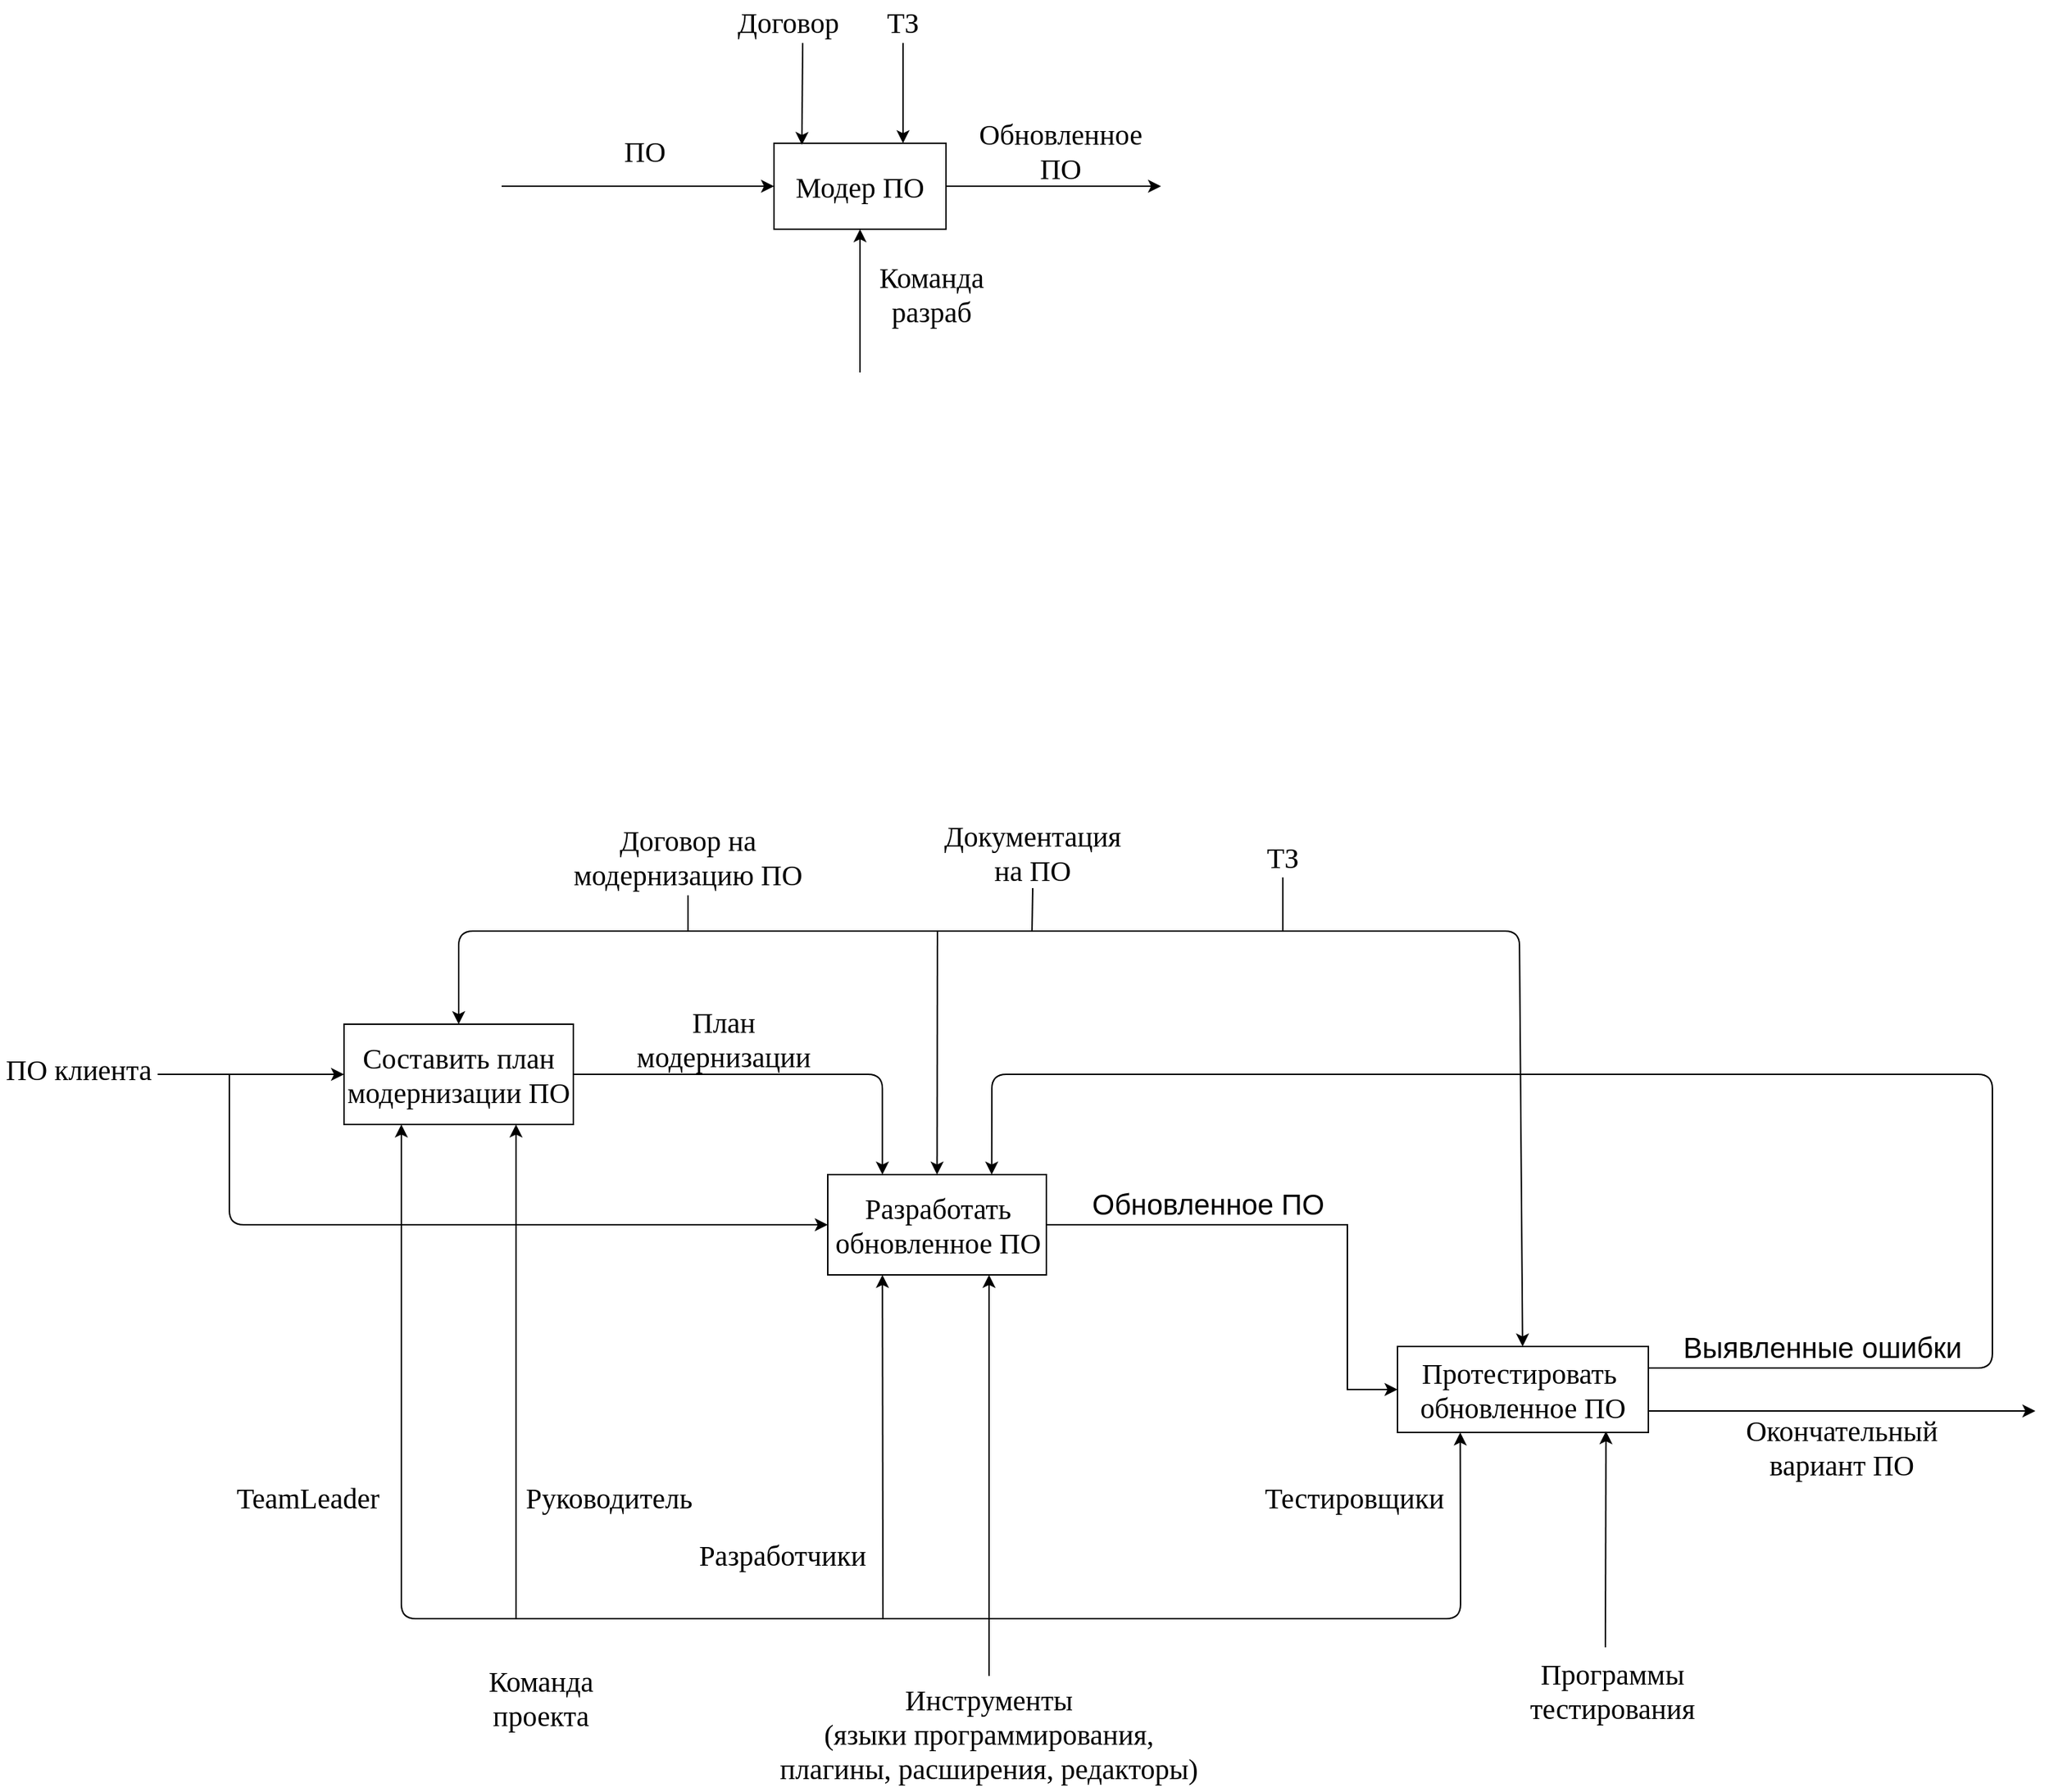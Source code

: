 <mxfile version="20.5.3" type="device"><diagram id="3OsPEfAOoyPaBum_UQUX" name="Страница 1"><mxGraphModel dx="1185" dy="3962" grid="1" gridSize="10" guides="1" tooltips="1" connect="1" arrows="1" fold="1" page="1" pageScale="1" pageWidth="4681" pageHeight="3300" math="0" shadow="0"><root><mxCell id="0"/><mxCell id="1" parent="0"/><mxCell id="r1taB-R416jp5Ci9KCOe-14" value="" style="edgeStyle=orthogonalEdgeStyle;rounded=1;orthogonalLoop=1;jettySize=auto;html=1;fontFamily=Times New Roman;fontSize=20;entryX=0.25;entryY=0;entryDx=0;entryDy=0;" parent="1" source="r1taB-R416jp5Ci9KCOe-7" target="r1taB-R416jp5Ci9KCOe-13" edge="1"><mxGeometry relative="1" as="geometry"/></mxCell><mxCell id="r1taB-R416jp5Ci9KCOe-7" value="Составить план модернизации ПО" style="rounded=0;whiteSpace=wrap;html=1;fontFamily=Times New Roman;fontSize=20;" parent="1" vertex="1"><mxGeometry x="320" y="205" width="160" height="70" as="geometry"/></mxCell><mxCell id="r1taB-R416jp5Ci9KCOe-8" value="" style="endArrow=classic;html=1;rounded=1;fontFamily=Times New Roman;fontSize=20;entryX=0.5;entryY=0;entryDx=0;entryDy=0;startArrow=classic;startFill=1;" parent="1" source="r1taB-R416jp5Ci9KCOe-17" target="r1taB-R416jp5Ci9KCOe-7" edge="1"><mxGeometry width="50" height="50" relative="1" as="geometry"><mxPoint x="1290" y="570" as="sourcePoint"/><mxPoint x="550" y="240" as="targetPoint"/><Array as="points"><mxPoint x="1140" y="140"/><mxPoint x="400" y="140"/></Array></mxGeometry></mxCell><mxCell id="r1taB-R416jp5Ci9KCOe-9" value="ТЗ" style="text;html=1;strokeColor=none;fillColor=none;align=center;verticalAlign=middle;whiteSpace=wrap;rounded=0;fontFamily=Times New Roman;fontSize=20;" parent="1" vertex="1"><mxGeometry x="945" y="72.5" width="60" height="30" as="geometry"/></mxCell><mxCell id="r1taB-R416jp5Ci9KCOe-10" value="" style="endArrow=classic;html=1;rounded=1;fontFamily=Times New Roman;fontSize=20;startArrow=classic;startFill=1;exitX=0.25;exitY=1;exitDx=0;exitDy=0;entryX=0.25;entryY=1;entryDx=0;entryDy=0;" parent="1" source="r1taB-R416jp5Ci9KCOe-17" edge="1" target="r1taB-R416jp5Ci9KCOe-7"><mxGeometry width="50" height="50" relative="1" as="geometry"><mxPoint x="410" y="680" as="sourcePoint"/><mxPoint x="360" y="280" as="targetPoint"/><Array as="points"><mxPoint x="1099" y="620"/><mxPoint x="360" y="620"/></Array></mxGeometry></mxCell><mxCell id="r1taB-R416jp5Ci9KCOe-11" value="TeamLeader" style="text;html=1;strokeColor=none;fillColor=none;align=center;verticalAlign=middle;whiteSpace=wrap;rounded=0;fontFamily=Times New Roman;fontSize=20;" parent="1" vertex="1"><mxGeometry x="230" y="520" width="130" height="30" as="geometry"/></mxCell><mxCell id="r1taB-R416jp5Ci9KCOe-18" value="" style="edgeStyle=orthogonalEdgeStyle;rounded=0;orthogonalLoop=1;jettySize=auto;html=1;fontFamily=Times New Roman;fontSize=20;entryX=0;entryY=0.5;entryDx=0;entryDy=0;" parent="1" source="r1taB-R416jp5Ci9KCOe-13" target="r1taB-R416jp5Ci9KCOe-17" edge="1"><mxGeometry relative="1" as="geometry"><Array as="points"><mxPoint x="1020" y="345"/><mxPoint x="1020" y="460"/></Array></mxGeometry></mxCell><mxCell id="r1taB-R416jp5Ci9KCOe-13" value="Разработать обновленное ПО" style="whiteSpace=wrap;html=1;fontSize=20;fontFamily=Times New Roman;rounded=0;" parent="1" vertex="1"><mxGeometry x="657.5" y="310" width="152.5" height="70" as="geometry"/></mxCell><mxCell id="r1taB-R416jp5Ci9KCOe-15" value="" style="endArrow=classic;html=1;rounded=0;fontFamily=Times New Roman;fontSize=20;entryX=0.25;entryY=1;entryDx=0;entryDy=0;" parent="1" target="r1taB-R416jp5Ci9KCOe-13" edge="1"><mxGeometry width="50" height="50" relative="1" as="geometry"><mxPoint x="696" y="620" as="sourcePoint"/><mxPoint x="630" y="340" as="targetPoint"/></mxGeometry></mxCell><mxCell id="r1taB-R416jp5Ci9KCOe-16" value="Разработчики" style="text;html=1;strokeColor=none;fillColor=none;align=center;verticalAlign=middle;whiteSpace=wrap;rounded=0;fontFamily=Times New Roman;fontSize=20;rotation=0;" parent="1" vertex="1"><mxGeometry x="556" y="560" width="140" height="30" as="geometry"/></mxCell><mxCell id="r1taB-R416jp5Ci9KCOe-17" value="Протестировать&amp;nbsp;&lt;br&gt;обновленное ПО" style="whiteSpace=wrap;html=1;fontSize=20;fontFamily=Times New Roman;rounded=0;" parent="1" vertex="1"><mxGeometry x="1055" y="430" width="175" height="60" as="geometry"/></mxCell><mxCell id="r1taB-R416jp5Ci9KCOe-20" value="Тестировщики" style="text;html=1;strokeColor=none;fillColor=none;align=center;verticalAlign=middle;whiteSpace=wrap;rounded=0;fontFamily=Times New Roman;fontSize=20;" parent="1" vertex="1"><mxGeometry x="950" y="520" width="150" height="30" as="geometry"/></mxCell><mxCell id="r1taB-R416jp5Ci9KCOe-27" value="Модер ПО" style="rounded=0;whiteSpace=wrap;html=1;fontFamily=Times New Roman;fontSize=20;" parent="1" vertex="1"><mxGeometry x="620" y="-410" width="120" height="60" as="geometry"/></mxCell><mxCell id="r1taB-R416jp5Ci9KCOe-28" value="" style="endArrow=classic;html=1;rounded=0;fontFamily=Times New Roman;fontSize=20;entryX=0.162;entryY=0.019;entryDx=0;entryDy=0;entryPerimeter=0;" parent="1" target="r1taB-R416jp5Ci9KCOe-27" edge="1"><mxGeometry width="50" height="50" relative="1" as="geometry"><mxPoint x="640" y="-480" as="sourcePoint"/><mxPoint x="700" y="-400" as="targetPoint"/></mxGeometry></mxCell><mxCell id="r1taB-R416jp5Ci9KCOe-29" value="Договор" style="text;html=1;strokeColor=none;fillColor=none;align=center;verticalAlign=middle;whiteSpace=wrap;rounded=0;fontFamily=Times New Roman;fontSize=20;" parent="1" vertex="1"><mxGeometry x="600" y="-510" width="60" height="30" as="geometry"/></mxCell><mxCell id="r1taB-R416jp5Ci9KCOe-30" value="" style="endArrow=classic;html=1;rounded=0;fontFamily=Times New Roman;fontSize=20;entryX=0.5;entryY=1;entryDx=0;entryDy=0;" parent="1" target="r1taB-R416jp5Ci9KCOe-27" edge="1"><mxGeometry width="50" height="50" relative="1" as="geometry"><mxPoint x="680" y="-250" as="sourcePoint"/><mxPoint x="700" y="-400" as="targetPoint"/></mxGeometry></mxCell><mxCell id="r1taB-R416jp5Ci9KCOe-32" value="Команда разраб" style="text;html=1;strokeColor=none;fillColor=none;align=center;verticalAlign=middle;whiteSpace=wrap;rounded=0;fontFamily=Times New Roman;fontSize=20;" parent="1" vertex="1"><mxGeometry x="700" y="-320" width="60" height="30" as="geometry"/></mxCell><mxCell id="r1taB-R416jp5Ci9KCOe-33" value="" style="endArrow=classic;html=1;rounded=0;fontFamily=Times New Roman;fontSize=20;" parent="1" target="r1taB-R416jp5Ci9KCOe-27" edge="1"><mxGeometry width="50" height="50" relative="1" as="geometry"><mxPoint x="430" y="-380" as="sourcePoint"/><mxPoint x="610" y="-380" as="targetPoint"/></mxGeometry></mxCell><mxCell id="r1taB-R416jp5Ci9KCOe-34" value="ПО" style="text;html=1;strokeColor=none;fillColor=none;align=center;verticalAlign=middle;whiteSpace=wrap;rounded=0;fontFamily=Times New Roman;fontSize=20;" parent="1" vertex="1"><mxGeometry x="500" y="-420" width="60" height="30" as="geometry"/></mxCell><mxCell id="r1taB-R416jp5Ci9KCOe-35" value="" style="endArrow=classic;html=1;rounded=0;fontFamily=Times New Roman;fontSize=20;exitX=1;exitY=0.5;exitDx=0;exitDy=0;" parent="1" source="r1taB-R416jp5Ci9KCOe-27" edge="1"><mxGeometry width="50" height="50" relative="1" as="geometry"><mxPoint x="650" y="-360" as="sourcePoint"/><mxPoint x="890" y="-380" as="targetPoint"/></mxGeometry></mxCell><mxCell id="r1taB-R416jp5Ci9KCOe-36" value="Обновленное ПО" style="text;html=1;strokeColor=none;fillColor=none;align=center;verticalAlign=middle;whiteSpace=wrap;rounded=0;fontFamily=Times New Roman;fontSize=20;" parent="1" vertex="1"><mxGeometry x="790" y="-420" width="60" height="30" as="geometry"/></mxCell><mxCell id="r1taB-R416jp5Ci9KCOe-37" value="Команда проекта" style="text;html=1;strokeColor=none;fillColor=none;align=center;verticalAlign=middle;whiteSpace=wrap;rounded=0;fontFamily=Times New Roman;fontSize=20;" parent="1" vertex="1"><mxGeometry x="390" y="650" width="135" height="50" as="geometry"/></mxCell><mxCell id="r1taB-R416jp5Ci9KCOe-38" value="" style="endArrow=classic;html=1;rounded=1;fontFamily=Times New Roman;fontSize=20;entryX=0.5;entryY=0;entryDx=0;entryDy=0;" parent="1" target="r1taB-R416jp5Ci9KCOe-13" edge="1"><mxGeometry width="50" height="50" relative="1" as="geometry"><mxPoint x="734" y="140" as="sourcePoint"/><mxPoint x="755" y="290" as="targetPoint"/></mxGeometry></mxCell><mxCell id="r1taB-R416jp5Ci9KCOe-39" value="" style="endArrow=classic;html=1;rounded=1;fontFamily=Times New Roman;fontSize=20;exitX=1;exitY=0.75;exitDx=0;exitDy=0;" parent="1" source="r1taB-R416jp5Ci9KCOe-17" edge="1"><mxGeometry width="50" height="50" relative="1" as="geometry"><mxPoint x="1260" y="470" as="sourcePoint"/><mxPoint x="1500" y="475" as="targetPoint"/></mxGeometry></mxCell><mxCell id="r1taB-R416jp5Ci9KCOe-40" value="Окончательный вариант ПО" style="text;html=1;strokeColor=none;fillColor=none;align=center;verticalAlign=middle;whiteSpace=wrap;rounded=0;fontFamily=Times New Roman;fontSize=20;" parent="1" vertex="1"><mxGeometry x="1270" y="475" width="190" height="50" as="geometry"/></mxCell><mxCell id="r1taB-R416jp5Ci9KCOe-41" value="" style="endArrow=classic;html=1;rounded=1;fontFamily=Times New Roman;fontSize=20;entryX=0;entryY=0.5;entryDx=0;entryDy=0;" parent="1" target="r1taB-R416jp5Ci9KCOe-13" edge="1"><mxGeometry width="50" height="50" relative="1" as="geometry"><mxPoint x="240" y="240" as="sourcePoint"/><mxPoint x="840" y="350" as="targetPoint"/><Array as="points"><mxPoint x="240" y="345"/></Array></mxGeometry></mxCell><mxCell id="r1taB-R416jp5Ci9KCOe-42" value="ПО клиента" style="text;html=1;strokeColor=none;fillColor=none;align=center;verticalAlign=middle;whiteSpace=wrap;rounded=0;fontFamily=Times New Roman;fontSize=20;" parent="1" vertex="1"><mxGeometry x="80" y="221" width="110" height="30" as="geometry"/></mxCell><mxCell id="r1taB-R416jp5Ci9KCOe-43" value="" style="endArrow=classic;html=1;rounded=1;fontFamily=Times New Roman;fontSize=20;entryX=0.75;entryY=1;entryDx=0;entryDy=0;" parent="1" edge="1" target="r1taB-R416jp5Ci9KCOe-7"><mxGeometry width="50" height="50" relative="1" as="geometry"><mxPoint x="440" y="620" as="sourcePoint"/><mxPoint x="460" y="280" as="targetPoint"/></mxGeometry></mxCell><mxCell id="r1taB-R416jp5Ci9KCOe-44" value="Руководитель" style="text;html=1;strokeColor=none;fillColor=none;align=center;verticalAlign=middle;whiteSpace=wrap;rounded=0;fontFamily=Times New Roman;fontSize=20;" parent="1" vertex="1"><mxGeometry x="440" y="520" width="130" height="30" as="geometry"/></mxCell><mxCell id="r1taB-R416jp5Ci9KCOe-45" value="План модернизации" style="text;html=1;strokeColor=none;fillColor=none;align=center;verticalAlign=middle;whiteSpace=wrap;rounded=0;fontFamily=Times New Roman;fontSize=20;" parent="1" vertex="1"><mxGeometry x="500" y="190" width="170" height="50" as="geometry"/></mxCell><mxCell id="r1taB-R416jp5Ci9KCOe-50" value="" style="endArrow=classic;html=1;rounded=1;fontFamily=Times New Roman;fontSize=20;entryX=0.75;entryY=0;entryDx=0;entryDy=0;" parent="1" target="r1taB-R416jp5Ci9KCOe-27" edge="1"><mxGeometry width="50" height="50" relative="1" as="geometry"><mxPoint x="710" y="-480" as="sourcePoint"/><mxPoint x="710" y="-450" as="targetPoint"/></mxGeometry></mxCell><mxCell id="r1taB-R416jp5Ci9KCOe-51" value="ТЗ" style="text;html=1;strokeColor=none;fillColor=none;align=center;verticalAlign=middle;whiteSpace=wrap;rounded=0;fontFamily=Times New Roman;fontSize=20;" parent="1" vertex="1"><mxGeometry x="680" y="-510" width="60" height="30" as="geometry"/></mxCell><mxCell id="r1taB-R416jp5Ci9KCOe-56" value="Договор на модернизацию ПО" style="text;html=1;strokeColor=none;fillColor=none;align=center;verticalAlign=middle;whiteSpace=wrap;rounded=0;fontFamily=Times New Roman;fontSize=20;" parent="1" vertex="1"><mxGeometry x="450" y="60" width="220" height="55" as="geometry"/></mxCell><mxCell id="r1taB-R416jp5Ci9KCOe-57" value="" style="endArrow=classic;html=1;rounded=1;fontFamily=Times New Roman;fontSize=20;exitX=0.5;exitY=0;exitDx=0;exitDy=0;" parent="1" edge="1" source="r1taB-R416jp5Ci9KCOe-58"><mxGeometry width="50" height="50" relative="1" as="geometry"><mxPoint x="720" y="650" as="sourcePoint"/><mxPoint x="770" y="380" as="targetPoint"/></mxGeometry></mxCell><mxCell id="r1taB-R416jp5Ci9KCOe-58" value="Инструменты&lt;br&gt;(языки программирования, плагины, расширения, редакторы)" style="text;html=1;strokeColor=none;fillColor=none;align=center;verticalAlign=middle;whiteSpace=wrap;rounded=0;fontFamily=Times New Roman;fontSize=20;" parent="1" vertex="1"><mxGeometry x="620" y="660" width="300" height="80" as="geometry"/></mxCell><mxCell id="r1taB-R416jp5Ci9KCOe-59" value="" style="endArrow=classic;html=1;rounded=1;fontFamily=Times New Roman;fontSize=20;entryX=0.831;entryY=0.986;entryDx=0;entryDy=0;entryPerimeter=0;" parent="1" target="r1taB-R416jp5Ci9KCOe-17" edge="1"><mxGeometry width="50" height="50" relative="1" as="geometry"><mxPoint x="1200" y="640" as="sourcePoint"/><mxPoint x="990" y="520" as="targetPoint"/></mxGeometry></mxCell><mxCell id="r1taB-R416jp5Ci9KCOe-60" value="Программы тестирования" style="text;html=1;strokeColor=none;fillColor=none;align=center;verticalAlign=middle;whiteSpace=wrap;rounded=0;fontFamily=Times New Roman;fontSize=20;" parent="1" vertex="1"><mxGeometry x="1140" y="640" width="130" height="60" as="geometry"/></mxCell><mxCell id="r1taB-R416jp5Ci9KCOe-62" value="Документация на ПО" style="text;html=1;strokeColor=none;fillColor=none;align=center;verticalAlign=middle;whiteSpace=wrap;rounded=0;fontFamily=Times New Roman;fontSize=20;" parent="1" vertex="1"><mxGeometry x="728" y="60" width="145" height="50" as="geometry"/></mxCell><mxCell id="r1taB-R416jp5Ci9KCOe-63" value="" style="endArrow=none;html=1;rounded=1;fontFamily=Times New Roman;fontSize=20;entryX=0.5;entryY=1;entryDx=0;entryDy=0;" parent="1" target="r1taB-R416jp5Ci9KCOe-9" edge="1"><mxGeometry width="50" height="50" relative="1" as="geometry"><mxPoint x="975" y="140" as="sourcePoint"/><mxPoint x="920" y="150" as="targetPoint"/></mxGeometry></mxCell><mxCell id="8nL1gyXlrb-gMOM1LctK-4" value="" style="endArrow=classic;html=1;rounded=1;entryX=0;entryY=0.5;entryDx=0;entryDy=0;" edge="1" parent="1" target="r1taB-R416jp5Ci9KCOe-7"><mxGeometry width="50" height="50" relative="1" as="geometry"><mxPoint x="190" y="240" as="sourcePoint"/><mxPoint x="220" y="240" as="targetPoint"/></mxGeometry></mxCell><mxCell id="8nL1gyXlrb-gMOM1LctK-5" value="Обновленное ПО" style="text;html=1;strokeColor=none;fillColor=none;align=center;verticalAlign=middle;whiteSpace=wrap;rounded=0;fontSize=20;" vertex="1" parent="1"><mxGeometry x="823" y="315" width="200" height="30" as="geometry"/></mxCell><mxCell id="8nL1gyXlrb-gMOM1LctK-6" value="" style="endArrow=classic;html=1;rounded=1;exitX=1;exitY=0.25;exitDx=0;exitDy=0;entryX=0.75;entryY=0;entryDx=0;entryDy=0;" edge="1" parent="1" source="r1taB-R416jp5Ci9KCOe-17" target="r1taB-R416jp5Ci9KCOe-13"><mxGeometry width="50" height="50" relative="1" as="geometry"><mxPoint x="710" y="490" as="sourcePoint"/><mxPoint x="760" y="440" as="targetPoint"/><Array as="points"><mxPoint x="1470" y="445"/><mxPoint x="1470" y="240"/><mxPoint x="772" y="240"/></Array></mxGeometry></mxCell><mxCell id="8nL1gyXlrb-gMOM1LctK-8" value="Выявленные ошибки" style="text;html=1;strokeColor=none;fillColor=none;align=center;verticalAlign=middle;whiteSpace=wrap;rounded=0;fontSize=20;" vertex="1" parent="1"><mxGeometry x="1249" y="415" width="205" height="30" as="geometry"/></mxCell><mxCell id="8nL1gyXlrb-gMOM1LctK-9" value="" style="endArrow=none;html=1;rounded=1;fontSize=20;exitX=0.5;exitY=1;exitDx=0;exitDy=0;" edge="1" parent="1" source="r1taB-R416jp5Ci9KCOe-62"><mxGeometry width="50" height="50" relative="1" as="geometry"><mxPoint x="660" y="180" as="sourcePoint"/><mxPoint x="800" y="140" as="targetPoint"/></mxGeometry></mxCell><mxCell id="8nL1gyXlrb-gMOM1LctK-10" value="" style="endArrow=none;html=1;rounded=1;fontSize=20;entryX=0.5;entryY=1;entryDx=0;entryDy=0;" edge="1" parent="1" target="r1taB-R416jp5Ci9KCOe-56"><mxGeometry width="50" height="50" relative="1" as="geometry"><mxPoint x="560" y="140" as="sourcePoint"/><mxPoint x="710" y="130" as="targetPoint"/></mxGeometry></mxCell></root></mxGraphModel></diagram></mxfile>